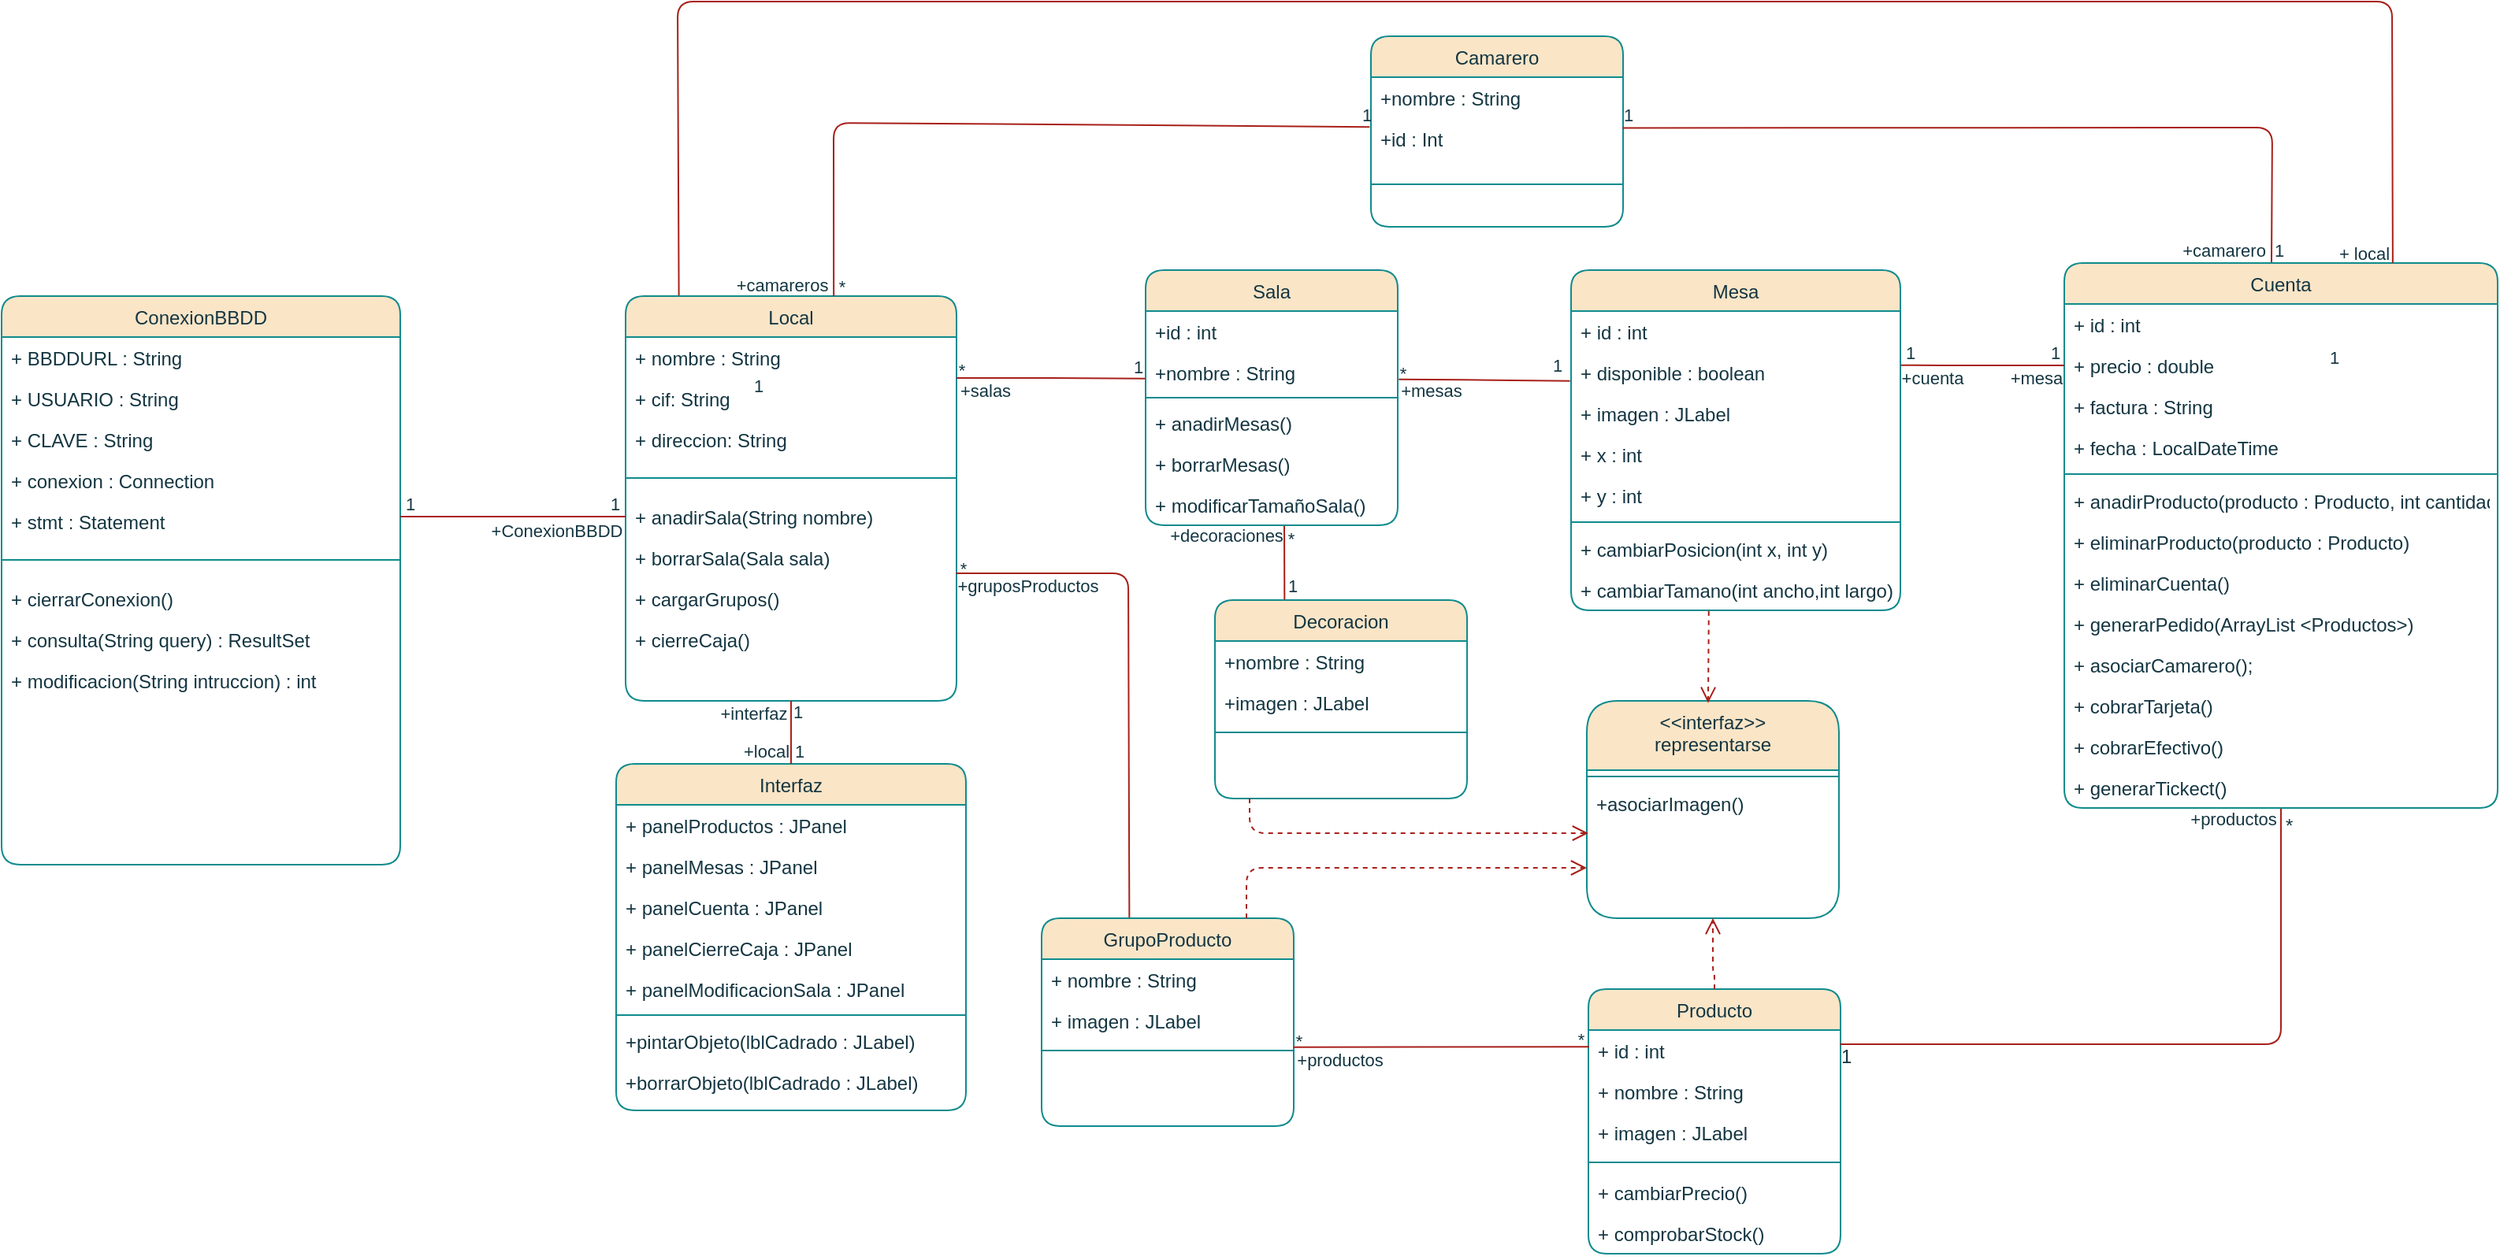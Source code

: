 <mxfile version="21.1.2" type="device">
  <diagram id="C5RBs43oDa-KdzZeNtuy" name="Page-1">
    <mxGraphModel dx="2033" dy="1685" grid="1" gridSize="11" guides="1" tooltips="1" connect="1" arrows="1" fold="1" page="1" pageScale="1" pageWidth="1169" pageHeight="827" math="0" shadow="0">
      <root>
        <mxCell id="WIyWlLk6GJQsqaUBKTNV-0" />
        <mxCell id="WIyWlLk6GJQsqaUBKTNV-1" parent="WIyWlLk6GJQsqaUBKTNV-0" />
        <mxCell id="zkfFHV4jXpPFQw0GAbJ--0" value="Mesa" style="swimlane;fontStyle=0;align=center;verticalAlign=top;childLayout=stackLayout;horizontal=1;startSize=26;horizontalStack=0;resizeParent=1;resizeLast=0;collapsible=1;marginBottom=0;rounded=1;shadow=0;strokeWidth=1;labelBackgroundColor=none;fillColor=#FAE5C7;strokeColor=#0F8B8D;fontColor=#143642;" parent="WIyWlLk6GJQsqaUBKTNV-1" vertex="1">
          <mxGeometry x="215" y="-225.5" width="209" height="216" as="geometry">
            <mxRectangle x="230" y="140" width="160" height="26" as="alternateBounds" />
          </mxGeometry>
        </mxCell>
        <mxCell id="zkfFHV4jXpPFQw0GAbJ--1" value="+ id : int" style="text;align=left;verticalAlign=top;spacingLeft=4;spacingRight=4;overflow=hidden;rotatable=0;points=[[0,0.5],[1,0.5]];portConstraint=eastwest;labelBackgroundColor=none;fontColor=#143642;rounded=1;" parent="zkfFHV4jXpPFQw0GAbJ--0" vertex="1">
          <mxGeometry y="26" width="209" height="26" as="geometry" />
        </mxCell>
        <mxCell id="rX5t3wRo1FDvAECjfhkp-17" value="+ disponible : boolean" style="text;align=left;verticalAlign=top;spacingLeft=4;spacingRight=4;overflow=hidden;rotatable=0;points=[[0,0.5],[1,0.5]];portConstraint=eastwest;rounded=1;shadow=0;html=0;labelBackgroundColor=none;fontColor=#143642;" parent="zkfFHV4jXpPFQw0GAbJ--0" vertex="1">
          <mxGeometry y="52" width="209" height="26" as="geometry" />
        </mxCell>
        <mxCell id="ZeVEwCn1kiqazS_XmA8q-13" value="+ imagen : JLabel" style="text;align=left;verticalAlign=top;spacingLeft=4;spacingRight=4;overflow=hidden;rotatable=0;points=[[0,0.5],[1,0.5]];portConstraint=eastwest;labelBackgroundColor=none;fontColor=#143642;rounded=1;" parent="zkfFHV4jXpPFQw0GAbJ--0" vertex="1">
          <mxGeometry y="78" width="209" height="26" as="geometry" />
        </mxCell>
        <mxCell id="ZeVEwCn1kiqazS_XmA8q-14" value="+ x : int" style="text;align=left;verticalAlign=top;spacingLeft=4;spacingRight=4;overflow=hidden;rotatable=0;points=[[0,0.5],[1,0.5]];portConstraint=eastwest;labelBackgroundColor=none;fontColor=#143642;rounded=1;" parent="zkfFHV4jXpPFQw0GAbJ--0" vertex="1">
          <mxGeometry y="104" width="209" height="26" as="geometry" />
        </mxCell>
        <mxCell id="ZeVEwCn1kiqazS_XmA8q-15" value="+ y : int" style="text;align=left;verticalAlign=top;spacingLeft=4;spacingRight=4;overflow=hidden;rotatable=0;points=[[0,0.5],[1,0.5]];portConstraint=eastwest;labelBackgroundColor=none;fontColor=#143642;rounded=1;" parent="zkfFHV4jXpPFQw0GAbJ--0" vertex="1">
          <mxGeometry y="130" width="209" height="26" as="geometry" />
        </mxCell>
        <mxCell id="zkfFHV4jXpPFQw0GAbJ--4" value="" style="line;html=1;strokeWidth=1;align=left;verticalAlign=middle;spacingTop=-1;spacingLeft=3;spacingRight=3;rotatable=0;labelPosition=right;points=[];portConstraint=eastwest;labelBackgroundColor=none;fillColor=#FAE5C7;strokeColor=#0F8B8D;fontColor=#143642;rounded=1;" parent="zkfFHV4jXpPFQw0GAbJ--0" vertex="1">
          <mxGeometry y="156" width="209" height="8" as="geometry" />
        </mxCell>
        <mxCell id="ZeVEwCn1kiqazS_XmA8q-16" value="+ cambiarPosicion(int x, int y)" style="text;align=left;verticalAlign=top;spacingLeft=4;spacingRight=4;overflow=hidden;rotatable=0;points=[[0,0.5],[1,0.5]];portConstraint=eastwest;labelBackgroundColor=none;fontColor=#143642;rounded=1;" parent="zkfFHV4jXpPFQw0GAbJ--0" vertex="1">
          <mxGeometry y="164" width="209" height="26" as="geometry" />
        </mxCell>
        <mxCell id="ZeVEwCn1kiqazS_XmA8q-17" value="+ cambiarTamano(int ancho,int largo)" style="text;align=left;verticalAlign=top;spacingLeft=4;spacingRight=4;overflow=hidden;rotatable=0;points=[[0,0.5],[1,0.5]];portConstraint=eastwest;labelBackgroundColor=none;fontColor=#143642;rounded=1;" parent="zkfFHV4jXpPFQw0GAbJ--0" vertex="1">
          <mxGeometry y="190" width="209" height="26" as="geometry" />
        </mxCell>
        <mxCell id="zkfFHV4jXpPFQw0GAbJ--6" value="Sala" style="swimlane;fontStyle=0;align=center;verticalAlign=top;childLayout=stackLayout;horizontal=1;startSize=26;horizontalStack=0;resizeParent=1;resizeLast=0;collapsible=1;marginBottom=0;rounded=1;shadow=0;strokeWidth=1;labelBackgroundColor=none;fillColor=#FAE5C7;strokeColor=#0F8B8D;fontColor=#143642;" parent="WIyWlLk6GJQsqaUBKTNV-1" vertex="1">
          <mxGeometry x="-55" y="-225.5" width="160" height="162" as="geometry">
            <mxRectangle x="130" y="380" width="160" height="26" as="alternateBounds" />
          </mxGeometry>
        </mxCell>
        <mxCell id="rX5t3wRo1FDvAECjfhkp-29" value="+id : int" style="text;align=left;verticalAlign=top;spacingLeft=4;spacingRight=4;overflow=hidden;rotatable=0;points=[[0,0.5],[1,0.5]];portConstraint=eastwest;fontStyle=0;labelBackgroundColor=none;fontColor=#143642;rounded=1;" parent="zkfFHV4jXpPFQw0GAbJ--6" vertex="1">
          <mxGeometry y="26" width="160" height="26" as="geometry" />
        </mxCell>
        <mxCell id="rX5t3wRo1FDvAECjfhkp-30" value="+nombre : String" style="text;align=left;verticalAlign=top;spacingLeft=4;spacingRight=4;overflow=hidden;rotatable=0;points=[[0,0.5],[1,0.5]];portConstraint=eastwest;fontStyle=0;labelBackgroundColor=none;fontColor=#143642;rounded=1;" parent="zkfFHV4jXpPFQw0GAbJ--6" vertex="1">
          <mxGeometry y="52" width="160" height="26" as="geometry" />
        </mxCell>
        <mxCell id="zkfFHV4jXpPFQw0GAbJ--9" value="" style="line;html=1;strokeWidth=1;align=left;verticalAlign=middle;spacingTop=-1;spacingLeft=3;spacingRight=3;rotatable=0;labelPosition=right;points=[];portConstraint=eastwest;labelBackgroundColor=none;fillColor=#FAE5C7;strokeColor=#0F8B8D;fontColor=#143642;rounded=1;" parent="zkfFHV4jXpPFQw0GAbJ--6" vertex="1">
          <mxGeometry y="78" width="160" height="6" as="geometry" />
        </mxCell>
        <mxCell id="zkfFHV4jXpPFQw0GAbJ--10" value="+ anadirMesas()" style="text;align=left;verticalAlign=top;spacingLeft=4;spacingRight=4;overflow=hidden;rotatable=0;points=[[0,0.5],[1,0.5]];portConstraint=eastwest;fontStyle=0;labelBackgroundColor=none;fontColor=#143642;rounded=1;" parent="zkfFHV4jXpPFQw0GAbJ--6" vertex="1">
          <mxGeometry y="84" width="160" height="26" as="geometry" />
        </mxCell>
        <mxCell id="zkfFHV4jXpPFQw0GAbJ--11" value="+ borrarMesas()" style="text;align=left;verticalAlign=top;spacingLeft=4;spacingRight=4;overflow=hidden;rotatable=0;points=[[0,0.5],[1,0.5]];portConstraint=eastwest;labelBackgroundColor=none;fontColor=#143642;rounded=1;" parent="zkfFHV4jXpPFQw0GAbJ--6" vertex="1">
          <mxGeometry y="110" width="160" height="26" as="geometry" />
        </mxCell>
        <mxCell id="dgoZwjnZQlUl8or9F3c_-0" value="+ modificarTamañoSala()" style="text;align=left;verticalAlign=top;spacingLeft=4;spacingRight=4;overflow=hidden;rotatable=0;points=[[0,0.5],[1,0.5]];portConstraint=eastwest;labelBackgroundColor=none;fontColor=#143642;rounded=1;" parent="zkfFHV4jXpPFQw0GAbJ--6" vertex="1">
          <mxGeometry y="136" width="160" height="26" as="geometry" />
        </mxCell>
        <mxCell id="zkfFHV4jXpPFQw0GAbJ--17" value="Producto" style="swimlane;fontStyle=0;align=center;verticalAlign=top;childLayout=stackLayout;horizontal=1;startSize=26;horizontalStack=0;resizeParent=1;resizeLast=0;collapsible=1;marginBottom=0;rounded=1;shadow=0;strokeWidth=1;labelBackgroundColor=none;fillColor=#FAE5C7;strokeColor=#0F8B8D;fontColor=#143642;" parent="WIyWlLk6GJQsqaUBKTNV-1" vertex="1">
          <mxGeometry x="226" y="231" width="160" height="168" as="geometry">
            <mxRectangle x="376.5" y="341" width="160" height="26" as="alternateBounds" />
          </mxGeometry>
        </mxCell>
        <mxCell id="ZeVEwCn1kiqazS_XmA8q-0" value="+ id : int" style="text;align=left;verticalAlign=top;spacingLeft=4;spacingRight=4;overflow=hidden;rotatable=0;points=[[0,0.5],[1,0.5]];portConstraint=eastwest;labelBackgroundColor=none;fontColor=#143642;rounded=1;" parent="zkfFHV4jXpPFQw0GAbJ--17" vertex="1">
          <mxGeometry y="26" width="160" height="26" as="geometry" />
        </mxCell>
        <mxCell id="ZeVEwCn1kiqazS_XmA8q-1" value="+ nombre : String" style="text;align=left;verticalAlign=top;spacingLeft=4;spacingRight=4;overflow=hidden;rotatable=0;points=[[0,0.5],[1,0.5]];portConstraint=eastwest;labelBackgroundColor=none;fontColor=#143642;rounded=1;" parent="zkfFHV4jXpPFQw0GAbJ--17" vertex="1">
          <mxGeometry y="52" width="160" height="26" as="geometry" />
        </mxCell>
        <mxCell id="ZeVEwCn1kiqazS_XmA8q-12" value="+ imagen : JLabel" style="text;align=left;verticalAlign=top;spacingLeft=4;spacingRight=4;overflow=hidden;rotatable=0;points=[[0,0.5],[1,0.5]];portConstraint=eastwest;labelBackgroundColor=none;fontColor=#143642;rounded=1;" parent="zkfFHV4jXpPFQw0GAbJ--17" vertex="1">
          <mxGeometry y="78" width="160" height="26" as="geometry" />
        </mxCell>
        <mxCell id="zkfFHV4jXpPFQw0GAbJ--23" value="" style="line;html=1;strokeWidth=1;align=left;verticalAlign=middle;spacingTop=-1;spacingLeft=3;spacingRight=3;rotatable=0;labelPosition=right;points=[];portConstraint=eastwest;labelBackgroundColor=none;fillColor=#FAE5C7;strokeColor=#0F8B8D;fontColor=#143642;rounded=1;" parent="zkfFHV4jXpPFQw0GAbJ--17" vertex="1">
          <mxGeometry y="104" width="160" height="12" as="geometry" />
        </mxCell>
        <mxCell id="OibdXoShM1g5CRJiG2XL-31" value="+ cambiarPrecio() " style="text;align=left;verticalAlign=top;spacingLeft=4;spacingRight=4;overflow=hidden;rotatable=0;points=[[0,0.5],[1,0.5]];portConstraint=eastwest;rounded=1;shadow=0;html=0;labelBackgroundColor=none;fontColor=#143642;" parent="zkfFHV4jXpPFQw0GAbJ--17" vertex="1">
          <mxGeometry y="116" width="160" height="26" as="geometry" />
        </mxCell>
        <mxCell id="OibdXoShM1g5CRJiG2XL-32" value="+ comprobarStock() " style="text;align=left;verticalAlign=top;spacingLeft=4;spacingRight=4;overflow=hidden;rotatable=0;points=[[0,0.5],[1,0.5]];portConstraint=eastwest;rounded=1;shadow=0;html=0;labelBackgroundColor=none;fontColor=#143642;" parent="zkfFHV4jXpPFQw0GAbJ--17" vertex="1">
          <mxGeometry y="142" width="160" height="26" as="geometry" />
        </mxCell>
        <mxCell id="zkfFHV4jXpPFQw0GAbJ--26" value="" style="endArrow=none;shadow=0;strokeWidth=1;rounded=1;endFill=0;edgeStyle=elbowEdgeStyle;elbow=vertical;exitX=0.5;exitY=1;exitDx=0;exitDy=0;strokeColor=#A8201A;entryX=0.998;entryY=0.314;entryDx=0;entryDy=0;entryPerimeter=0;labelBackgroundColor=none;fontColor=default;" parent="WIyWlLk6GJQsqaUBKTNV-1" source="rX5t3wRo1FDvAECjfhkp-2" target="ZeVEwCn1kiqazS_XmA8q-0" edge="1">
          <mxGeometry x="0.5" y="41" relative="1" as="geometry">
            <mxPoint x="506" y="76" as="sourcePoint" />
            <mxPoint x="386" y="242" as="targetPoint" />
            <mxPoint x="-40" y="32" as="offset" />
            <Array as="points">
              <mxPoint x="528" y="266" />
              <mxPoint x="440" y="121" />
              <mxPoint x="316" y="215" />
              <mxPoint x="436" y="75" />
            </Array>
          </mxGeometry>
        </mxCell>
        <mxCell id="zkfFHV4jXpPFQw0GAbJ--27" value="*" style="resizable=0;align=left;verticalAlign=bottom;labelBackgroundColor=none;fontSize=12;fillColor=#FAE5C7;strokeColor=#0F8B8D;fontColor=#143642;rounded=1;" parent="zkfFHV4jXpPFQw0GAbJ--26" connectable="0" vertex="1">
          <mxGeometry x="-1" relative="1" as="geometry">
            <mxPoint x="1" y="20" as="offset" />
          </mxGeometry>
        </mxCell>
        <mxCell id="zkfFHV4jXpPFQw0GAbJ--28" value="1" style="resizable=0;align=right;verticalAlign=bottom;labelBackgroundColor=none;fontSize=12;fillColor=#FAE5C7;strokeColor=#0F8B8D;fontColor=#143642;rounded=1;" parent="zkfFHV4jXpPFQw0GAbJ--26" connectable="0" vertex="1">
          <mxGeometry x="1" relative="1" as="geometry">
            <mxPoint x="9" y="17" as="offset" />
          </mxGeometry>
        </mxCell>
        <mxCell id="rX5t3wRo1FDvAECjfhkp-0" value="+productos" style="edgeLabel;html=1;align=center;verticalAlign=middle;resizable=0;points=[];labelBackgroundColor=none;fontColor=#143642;rounded=1;" parent="zkfFHV4jXpPFQw0GAbJ--26" vertex="1" connectable="0">
          <mxGeometry x="-0.908" y="-1" relative="1" as="geometry">
            <mxPoint x="-30" y="-13" as="offset" />
          </mxGeometry>
        </mxCell>
        <mxCell id="6oEiuFLWLdhbk_TB_F9r-0" value="Interfaz" style="swimlane;fontStyle=0;align=center;verticalAlign=top;childLayout=stackLayout;horizontal=1;startSize=26;horizontalStack=0;resizeParent=1;resizeLast=0;collapsible=1;marginBottom=0;rounded=1;shadow=0;strokeWidth=1;labelBackgroundColor=none;fillColor=#FAE5C7;strokeColor=#0F8B8D;fontColor=#143642;" parent="WIyWlLk6GJQsqaUBKTNV-1" vertex="1">
          <mxGeometry x="-391" y="88" width="222" height="220" as="geometry">
            <mxRectangle x="550" y="140" width="160" height="26" as="alternateBounds" />
          </mxGeometry>
        </mxCell>
        <mxCell id="ZeVEwCn1kiqazS_XmA8q-5" value="+ panelProductos : JPanel&#xa;" style="text;align=left;verticalAlign=top;spacingLeft=4;spacingRight=4;overflow=hidden;rotatable=0;points=[[0,0.5],[1,0.5]];portConstraint=eastwest;labelBackgroundColor=none;fontColor=#143642;rounded=1;" parent="6oEiuFLWLdhbk_TB_F9r-0" vertex="1">
          <mxGeometry y="26" width="222" height="26" as="geometry" />
        </mxCell>
        <mxCell id="ZeVEwCn1kiqazS_XmA8q-7" value="+ panelMesas : JPanel&#xa;" style="text;align=left;verticalAlign=top;spacingLeft=4;spacingRight=4;overflow=hidden;rotatable=0;points=[[0,0.5],[1,0.5]];portConstraint=eastwest;labelBackgroundColor=none;fontColor=#143642;rounded=1;" parent="6oEiuFLWLdhbk_TB_F9r-0" vertex="1">
          <mxGeometry y="52" width="222" height="26" as="geometry" />
        </mxCell>
        <mxCell id="ZeVEwCn1kiqazS_XmA8q-8" value="+ panelCuenta : JPanel&#xa;" style="text;align=left;verticalAlign=top;spacingLeft=4;spacingRight=4;overflow=hidden;rotatable=0;points=[[0,0.5],[1,0.5]];portConstraint=eastwest;labelBackgroundColor=none;fontColor=#143642;rounded=1;" parent="6oEiuFLWLdhbk_TB_F9r-0" vertex="1">
          <mxGeometry y="78" width="222" height="26" as="geometry" />
        </mxCell>
        <mxCell id="OibdXoShM1g5CRJiG2XL-35" value="+ panelCierreCaja : JPanel&#xa;" style="text;align=left;verticalAlign=top;spacingLeft=4;spacingRight=4;overflow=hidden;rotatable=0;points=[[0,0.5],[1,0.5]];portConstraint=eastwest;labelBackgroundColor=none;fontColor=#143642;rounded=1;" parent="6oEiuFLWLdhbk_TB_F9r-0" vertex="1">
          <mxGeometry y="104" width="222" height="26" as="geometry" />
        </mxCell>
        <mxCell id="ZeVEwCn1kiqazS_XmA8q-25" value="+ panelModificacionSala : JPanel&#xa;" style="text;align=left;verticalAlign=top;spacingLeft=4;spacingRight=4;overflow=hidden;rotatable=0;points=[[0,0.5],[1,0.5]];portConstraint=eastwest;labelBackgroundColor=none;fontColor=#143642;rounded=1;" parent="6oEiuFLWLdhbk_TB_F9r-0" vertex="1">
          <mxGeometry y="130" width="222" height="26" as="geometry" />
        </mxCell>
        <mxCell id="6oEiuFLWLdhbk_TB_F9r-1" value="" style="line;html=1;strokeWidth=1;align=left;verticalAlign=middle;spacingTop=-1;spacingLeft=3;spacingRight=3;rotatable=0;labelPosition=right;points=[];portConstraint=eastwest;labelBackgroundColor=none;fillColor=#FAE5C7;strokeColor=#0F8B8D;fontColor=#143642;rounded=1;" parent="6oEiuFLWLdhbk_TB_F9r-0" vertex="1">
          <mxGeometry y="156" width="222" height="7" as="geometry" />
        </mxCell>
        <mxCell id="ZeVEwCn1kiqazS_XmA8q-2" value="+pintarObjeto(lblCadrado : JLabel)" style="text;align=left;verticalAlign=top;spacingLeft=4;spacingRight=4;overflow=hidden;rotatable=0;points=[[0,0.5],[1,0.5]];portConstraint=eastwest;labelBackgroundColor=none;fontColor=#143642;rounded=1;" parent="6oEiuFLWLdhbk_TB_F9r-0" vertex="1">
          <mxGeometry y="163" width="222" height="26" as="geometry" />
        </mxCell>
        <mxCell id="ZeVEwCn1kiqazS_XmA8q-3" value="+borrarObjeto(lblCadrado : JLabel)" style="text;align=left;verticalAlign=top;spacingLeft=4;spacingRight=4;overflow=hidden;rotatable=0;points=[[0,0.5],[1,0.5]];portConstraint=eastwest;labelBackgroundColor=none;fontColor=#143642;rounded=1;" parent="6oEiuFLWLdhbk_TB_F9r-0" vertex="1">
          <mxGeometry y="189" width="222" height="26" as="geometry" />
        </mxCell>
        <mxCell id="6oEiuFLWLdhbk_TB_F9r-5" value="Local" style="swimlane;fontStyle=0;align=center;verticalAlign=top;childLayout=stackLayout;horizontal=1;startSize=26;horizontalStack=0;resizeParent=1;resizeLast=0;collapsible=1;marginBottom=0;rounded=1;shadow=0;strokeWidth=1;labelBackgroundColor=none;fillColor=#FAE5C7;strokeColor=#0F8B8D;fontColor=#143642;" parent="WIyWlLk6GJQsqaUBKTNV-1" vertex="1">
          <mxGeometry x="-385" y="-209" width="210" height="257" as="geometry">
            <mxRectangle x="130" y="380" width="160" height="26" as="alternateBounds" />
          </mxGeometry>
        </mxCell>
        <mxCell id="ZeVEwCn1kiqazS_XmA8q-27" value="+ nombre : String" style="text;align=left;verticalAlign=top;spacingLeft=4;spacingRight=4;overflow=hidden;rotatable=0;points=[[0,0.5],[1,0.5]];portConstraint=eastwest;fontStyle=0;labelBackgroundColor=none;fontColor=#143642;rounded=1;" parent="6oEiuFLWLdhbk_TB_F9r-5" vertex="1">
          <mxGeometry y="26" width="210" height="26" as="geometry" />
        </mxCell>
        <mxCell id="ZeVEwCn1kiqazS_XmA8q-28" value="+ cif: String" style="text;align=left;verticalAlign=top;spacingLeft=4;spacingRight=4;overflow=hidden;rotatable=0;points=[[0,0.5],[1,0.5]];portConstraint=eastwest;fontStyle=0;labelBackgroundColor=none;fontColor=#143642;rounded=1;" parent="6oEiuFLWLdhbk_TB_F9r-5" vertex="1">
          <mxGeometry y="52" width="210" height="26" as="geometry" />
        </mxCell>
        <mxCell id="ZeVEwCn1kiqazS_XmA8q-29" value="+ direccion: String" style="text;align=left;verticalAlign=top;spacingLeft=4;spacingRight=4;overflow=hidden;rotatable=0;points=[[0,0.5],[1,0.5]];portConstraint=eastwest;fontStyle=0;labelBackgroundColor=none;fontColor=#143642;rounded=1;" parent="6oEiuFLWLdhbk_TB_F9r-5" vertex="1">
          <mxGeometry y="78" width="210" height="26" as="geometry" />
        </mxCell>
        <mxCell id="6oEiuFLWLdhbk_TB_F9r-6" value="" style="line;html=1;strokeWidth=1;align=left;verticalAlign=middle;spacingTop=-1;spacingLeft=3;spacingRight=3;rotatable=0;labelPosition=right;points=[];portConstraint=eastwest;labelBackgroundColor=none;fillColor=#FAE5C7;strokeColor=#0F8B8D;fontColor=#143642;rounded=1;" parent="6oEiuFLWLdhbk_TB_F9r-5" vertex="1">
          <mxGeometry y="104" width="210" height="23" as="geometry" />
        </mxCell>
        <mxCell id="6oEiuFLWLdhbk_TB_F9r-7" value="+ anadirSala(String nombre)" style="text;align=left;verticalAlign=top;spacingLeft=4;spacingRight=4;overflow=hidden;rotatable=0;points=[[0,0.5],[1,0.5]];portConstraint=eastwest;fontStyle=0;labelBackgroundColor=none;fontColor=#143642;rounded=1;" parent="6oEiuFLWLdhbk_TB_F9r-5" vertex="1">
          <mxGeometry y="127" width="210" height="26" as="geometry" />
        </mxCell>
        <mxCell id="6oEiuFLWLdhbk_TB_F9r-8" value="+ borrarSala(Sala sala)" style="text;align=left;verticalAlign=top;spacingLeft=4;spacingRight=4;overflow=hidden;rotatable=0;points=[[0,0.5],[1,0.5]];portConstraint=eastwest;labelBackgroundColor=none;fontColor=#143642;rounded=1;" parent="6oEiuFLWLdhbk_TB_F9r-5" vertex="1">
          <mxGeometry y="153" width="210" height="26" as="geometry" />
        </mxCell>
        <mxCell id="ZeVEwCn1kiqazS_XmA8q-4" value="+ cargarGrupos()" style="text;align=left;verticalAlign=top;spacingLeft=4;spacingRight=4;overflow=hidden;rotatable=0;points=[[0,0.5],[1,0.5]];portConstraint=eastwest;labelBackgroundColor=none;fontColor=#143642;rounded=1;" parent="6oEiuFLWLdhbk_TB_F9r-5" vertex="1">
          <mxGeometry y="179" width="210" height="26" as="geometry" />
        </mxCell>
        <mxCell id="OibdXoShM1g5CRJiG2XL-34" value="+ cierreCaja()" style="text;align=left;verticalAlign=top;spacingLeft=4;spacingRight=4;overflow=hidden;rotatable=0;points=[[0,0.5],[1,0.5]];portConstraint=eastwest;labelBackgroundColor=none;fontColor=#143642;rounded=1;" parent="6oEiuFLWLdhbk_TB_F9r-5" vertex="1">
          <mxGeometry y="205" width="210" height="26" as="geometry" />
        </mxCell>
        <mxCell id="6oEiuFLWLdhbk_TB_F9r-10" value="" style="endArrow=none;html=1;rounded=1;entryX=-0.002;entryY=0.647;entryDx=0;entryDy=0;entryPerimeter=0;labelBackgroundColor=none;strokeColor=#A8201A;fontColor=default;" parent="WIyWlLk6GJQsqaUBKTNV-1" target="rX5t3wRo1FDvAECjfhkp-30" edge="1">
          <mxGeometry width="50" height="50" relative="1" as="geometry">
            <mxPoint x="-175" y="-157" as="sourcePoint" />
            <mxPoint x="-95" y="-164" as="targetPoint" />
            <Array as="points">
              <mxPoint x="-125" y="-157" />
            </Array>
          </mxGeometry>
        </mxCell>
        <mxCell id="ubH9Z23j4Ir_mZixsIMm-1" value="+salas" style="edgeLabel;html=1;align=center;verticalAlign=middle;resizable=0;points=[];labelBackgroundColor=none;fontColor=#143642;rounded=1;" parent="6oEiuFLWLdhbk_TB_F9r-10" vertex="1" connectable="0">
          <mxGeometry x="-0.419" y="2" relative="1" as="geometry">
            <mxPoint x="-17" y="10" as="offset" />
          </mxGeometry>
        </mxCell>
        <mxCell id="ubH9Z23j4Ir_mZixsIMm-2" value="*" style="edgeLabel;html=1;align=center;verticalAlign=middle;resizable=0;points=[];labelBackgroundColor=none;fontColor=#143642;rounded=1;" parent="6oEiuFLWLdhbk_TB_F9r-10" vertex="1" connectable="0">
          <mxGeometry x="-0.738" y="1" relative="1" as="geometry">
            <mxPoint x="-13" y="-4" as="offset" />
          </mxGeometry>
        </mxCell>
        <mxCell id="ubH9Z23j4Ir_mZixsIMm-3" value="1" style="edgeLabel;html=1;align=center;verticalAlign=middle;resizable=0;points=[];labelBackgroundColor=none;fontColor=#143642;rounded=1;" parent="6oEiuFLWLdhbk_TB_F9r-10" vertex="1" connectable="0">
          <mxGeometry x="0.763" y="2" relative="1" as="geometry">
            <mxPoint x="9" y="-6" as="offset" />
          </mxGeometry>
        </mxCell>
        <mxCell id="ubH9Z23j4Ir_mZixsIMm-4" value="" style="endArrow=none;html=1;rounded=1;entryX=-0.004;entryY=0.707;entryDx=0;entryDy=0;entryPerimeter=0;exitX=1.004;exitY=0.669;exitDx=0;exitDy=0;exitPerimeter=0;labelBackgroundColor=none;strokeColor=#A8201A;fontColor=default;" parent="WIyWlLk6GJQsqaUBKTNV-1" source="rX5t3wRo1FDvAECjfhkp-30" edge="1">
          <mxGeometry width="50" height="50" relative="1" as="geometry">
            <mxPoint x="110" y="-156" as="sourcePoint" />
            <mxPoint x="214.36" y="-155.118" as="targetPoint" />
            <Array as="points">
              <mxPoint x="156" y="-155.74" />
            </Array>
          </mxGeometry>
        </mxCell>
        <mxCell id="ubH9Z23j4Ir_mZixsIMm-5" value="+mesas" style="edgeLabel;html=1;align=center;verticalAlign=middle;resizable=0;points=[];rotation=0;labelBackgroundColor=none;fontColor=#143642;rounded=1;" parent="ubH9Z23j4Ir_mZixsIMm-4" vertex="1" connectable="0">
          <mxGeometry x="-0.419" y="2" relative="1" as="geometry">
            <mxPoint x="-11" y="9" as="offset" />
          </mxGeometry>
        </mxCell>
        <mxCell id="ubH9Z23j4Ir_mZixsIMm-6" value="*" style="edgeLabel;html=1;align=center;verticalAlign=middle;resizable=0;points=[];labelBackgroundColor=none;fontColor=#143642;rounded=1;" parent="ubH9Z23j4Ir_mZixsIMm-4" vertex="1" connectable="0">
          <mxGeometry x="-0.738" y="1" relative="1" as="geometry">
            <mxPoint x="-12" y="-3" as="offset" />
          </mxGeometry>
        </mxCell>
        <mxCell id="ubH9Z23j4Ir_mZixsIMm-7" value="1" style="edgeLabel;html=1;align=center;verticalAlign=middle;resizable=0;points=[];labelBackgroundColor=none;fontColor=#143642;rounded=1;" parent="ubH9Z23j4Ir_mZixsIMm-4" vertex="1" connectable="0">
          <mxGeometry x="0.763" y="2" relative="1" as="geometry">
            <mxPoint x="4" y="-8" as="offset" />
          </mxGeometry>
        </mxCell>
        <mxCell id="ubH9Z23j4Ir_mZixsIMm-8" value="" style="endArrow=none;html=1;rounded=1;entryX=0.5;entryY=0;entryDx=0;entryDy=0;exitX=0.5;exitY=1;exitDx=0;exitDy=0;labelBackgroundColor=none;strokeColor=#A8201A;fontColor=default;" parent="WIyWlLk6GJQsqaUBKTNV-1" source="6oEiuFLWLdhbk_TB_F9r-5" target="6oEiuFLWLdhbk_TB_F9r-0" edge="1">
          <mxGeometry width="50" height="50" relative="1" as="geometry">
            <mxPoint x="-286" y="-11" as="sourcePoint" />
            <mxPoint x="-242.0" y="105" as="targetPoint" />
          </mxGeometry>
        </mxCell>
        <mxCell id="ubH9Z23j4Ir_mZixsIMm-9" value="+interfaz" style="edgeLabel;html=1;align=center;verticalAlign=middle;resizable=0;points=[];labelBackgroundColor=none;fontColor=#143642;rounded=1;" parent="ubH9Z23j4Ir_mZixsIMm-8" vertex="1" connectable="0">
          <mxGeometry x="-0.419" y="2" relative="1" as="geometry">
            <mxPoint x="-26" y="-4" as="offset" />
          </mxGeometry>
        </mxCell>
        <mxCell id="ubH9Z23j4Ir_mZixsIMm-10" value="1" style="edgeLabel;html=1;align=center;verticalAlign=middle;resizable=0;points=[];labelBackgroundColor=none;fontColor=#143642;rounded=1;" parent="ubH9Z23j4Ir_mZixsIMm-8" vertex="1" connectable="0">
          <mxGeometry x="-0.738" y="1" relative="1" as="geometry">
            <mxPoint x="3" y="2" as="offset" />
          </mxGeometry>
        </mxCell>
        <mxCell id="ubH9Z23j4Ir_mZixsIMm-11" value="1" style="edgeLabel;html=1;align=center;verticalAlign=middle;resizable=0;points=[];labelBackgroundColor=none;fontColor=#143642;rounded=1;" parent="ubH9Z23j4Ir_mZixsIMm-8" vertex="1" connectable="0">
          <mxGeometry x="0.763" y="2" relative="1" as="geometry">
            <mxPoint x="3" y="-4" as="offset" />
          </mxGeometry>
        </mxCell>
        <mxCell id="ubH9Z23j4Ir_mZixsIMm-12" value="+local" style="edgeLabel;html=1;align=center;verticalAlign=middle;resizable=0;points=[];labelBackgroundColor=none;fontColor=#143642;rounded=1;" parent="WIyWlLk6GJQsqaUBKTNV-1" vertex="1" connectable="0">
          <mxGeometry x="-296" y="80.001" as="geometry" />
        </mxCell>
        <mxCell id="ubH9Z23j4Ir_mZixsIMm-13" value="Camarero" style="swimlane;fontStyle=0;align=center;verticalAlign=top;childLayout=stackLayout;horizontal=1;startSize=26;horizontalStack=0;resizeParent=1;resizeLast=0;collapsible=1;marginBottom=0;rounded=1;shadow=0;strokeWidth=1;labelBackgroundColor=none;fillColor=#FAE5C7;strokeColor=#0F8B8D;fontColor=#143642;" parent="WIyWlLk6GJQsqaUBKTNV-1" vertex="1">
          <mxGeometry x="88" y="-374" width="160" height="121" as="geometry">
            <mxRectangle x="550" y="140" width="160" height="26" as="alternateBounds" />
          </mxGeometry>
        </mxCell>
        <mxCell id="ubH9Z23j4Ir_mZixsIMm-16" value="+nombre : String" style="text;align=left;verticalAlign=top;spacingLeft=4;spacingRight=4;overflow=hidden;rotatable=0;points=[[0,0.5],[1,0.5]];portConstraint=eastwest;fontStyle=0;labelBackgroundColor=none;fontColor=#143642;rounded=1;" parent="ubH9Z23j4Ir_mZixsIMm-13" vertex="1">
          <mxGeometry y="26" width="160" height="26" as="geometry" />
        </mxCell>
        <mxCell id="rX5t3wRo1FDvAECjfhkp-14" value="+id : Int" style="text;align=left;verticalAlign=top;spacingLeft=4;spacingRight=4;overflow=hidden;rotatable=0;points=[[0,0.5],[1,0.5]];portConstraint=eastwest;fontStyle=0;labelBackgroundColor=none;fontColor=#143642;rounded=1;" parent="ubH9Z23j4Ir_mZixsIMm-13" vertex="1">
          <mxGeometry y="52" width="160" height="26" as="geometry" />
        </mxCell>
        <mxCell id="ubH9Z23j4Ir_mZixsIMm-14" value="" style="line;html=1;strokeWidth=1;align=left;verticalAlign=middle;spacingTop=-1;spacingLeft=3;spacingRight=3;rotatable=0;labelPosition=right;points=[];portConstraint=eastwest;labelBackgroundColor=none;fillColor=#FAE5C7;strokeColor=#0F8B8D;fontColor=#143642;rounded=1;" parent="ubH9Z23j4Ir_mZixsIMm-13" vertex="1">
          <mxGeometry y="78" width="160" height="32" as="geometry" />
        </mxCell>
        <mxCell id="ubH9Z23j4Ir_mZixsIMm-15" value="" style="endArrow=none;html=1;rounded=1;entryX=-0.005;entryY=0.214;entryDx=0;entryDy=0;exitX=0.629;exitY=0;exitDx=0;exitDy=0;entryPerimeter=0;labelBackgroundColor=none;strokeColor=#A8201A;fontColor=default;exitPerimeter=0;" parent="WIyWlLk6GJQsqaUBKTNV-1" source="6oEiuFLWLdhbk_TB_F9r-5" target="rX5t3wRo1FDvAECjfhkp-14" edge="1">
          <mxGeometry width="50" height="50" relative="1" as="geometry">
            <mxPoint x="-176" y="-77" as="sourcePoint" />
            <mxPoint x="-137" y="110" as="targetPoint" />
            <Array as="points">
              <mxPoint x="-253" y="-319" />
            </Array>
          </mxGeometry>
        </mxCell>
        <mxCell id="ubH9Z23j4Ir_mZixsIMm-18" value="*" style="edgeLabel;html=1;align=center;verticalAlign=middle;resizable=0;points=[];labelBackgroundColor=none;fontColor=#143642;rounded=1;" parent="ubH9Z23j4Ir_mZixsIMm-15" vertex="1" connectable="0">
          <mxGeometry x="-0.73" y="-3" relative="1" as="geometry">
            <mxPoint x="2" y="55" as="offset" />
          </mxGeometry>
        </mxCell>
        <mxCell id="ubH9Z23j4Ir_mZixsIMm-19" value="1" style="edgeLabel;html=1;align=center;verticalAlign=middle;resizable=0;points=[];labelBackgroundColor=none;fontColor=#143642;rounded=1;" parent="ubH9Z23j4Ir_mZixsIMm-15" vertex="1" connectable="0">
          <mxGeometry x="0.634" relative="1" as="geometry">
            <mxPoint x="80" y="-7" as="offset" />
          </mxGeometry>
        </mxCell>
        <mxCell id="rX5t3wRo1FDvAECjfhkp-18" value="+camareros" style="edgeLabel;html=1;align=center;verticalAlign=middle;resizable=0;points=[];rotation=0;labelBackgroundColor=none;fontColor=#143642;rounded=1;" parent="ubH9Z23j4Ir_mZixsIMm-15" vertex="1" connectable="0">
          <mxGeometry x="-0.678" y="-3" relative="1" as="geometry">
            <mxPoint x="-36" y="65" as="offset" />
          </mxGeometry>
        </mxCell>
        <mxCell id="ubH9Z23j4Ir_mZixsIMm-20" value="" style="endArrow=none;html=1;rounded=1;exitX=0.998;exitY=0.238;exitDx=0;exitDy=0;entryX=0.5;entryY=0;entryDx=0;entryDy=0;exitPerimeter=0;labelBackgroundColor=none;strokeColor=#A8201A;fontColor=default;" parent="WIyWlLk6GJQsqaUBKTNV-1" source="rX5t3wRo1FDvAECjfhkp-14" edge="1">
          <mxGeometry width="50" height="50" relative="1" as="geometry">
            <mxPoint x="231" y="-324.5" as="sourcePoint" />
            <mxPoint x="659.5" y="-230" as="targetPoint" />
            <Array as="points">
              <mxPoint x="660" y="-316" />
            </Array>
          </mxGeometry>
        </mxCell>
        <mxCell id="OibdXoShM1g5CRJiG2XL-0" value="1" style="edgeLabel;html=1;align=center;verticalAlign=middle;resizable=0;points=[];labelBackgroundColor=none;fontColor=#143642;rounded=1;" parent="ubH9Z23j4Ir_mZixsIMm-20" vertex="1" connectable="0">
          <mxGeometry x="-0.949" y="-1" relative="1" as="geometry">
            <mxPoint x="-9" y="-9" as="offset" />
          </mxGeometry>
        </mxCell>
        <mxCell id="OibdXoShM1g5CRJiG2XL-1" value="1" style="edgeLabel;html=1;align=center;verticalAlign=middle;resizable=0;points=[];labelBackgroundColor=none;fontColor=#143642;rounded=1;" parent="ubH9Z23j4Ir_mZixsIMm-20" vertex="1" connectable="0">
          <mxGeometry x="0.878" y="1" relative="1" as="geometry">
            <mxPoint x="3" y="22" as="offset" />
          </mxGeometry>
        </mxCell>
        <mxCell id="rX5t3wRo1FDvAECjfhkp-2" value="Cuenta" style="swimlane;fontStyle=0;align=center;verticalAlign=top;childLayout=stackLayout;horizontal=1;startSize=26;horizontalStack=0;resizeParent=1;resizeLast=0;collapsible=1;marginBottom=0;rounded=1;shadow=0;strokeWidth=1;labelBackgroundColor=none;fillColor=#FAE5C7;strokeColor=#0F8B8D;fontColor=#143642;" parent="WIyWlLk6GJQsqaUBKTNV-1" vertex="1">
          <mxGeometry x="528" y="-230" width="275" height="346" as="geometry">
            <mxRectangle x="230" y="140" width="160" height="26" as="alternateBounds" />
          </mxGeometry>
        </mxCell>
        <mxCell id="rX5t3wRo1FDvAECjfhkp-3" value="+ id : int" style="text;align=left;verticalAlign=top;spacingLeft=4;spacingRight=4;overflow=hidden;rotatable=0;points=[[0,0.5],[1,0.5]];portConstraint=eastwest;labelBackgroundColor=none;fontColor=#143642;rounded=1;" parent="rX5t3wRo1FDvAECjfhkp-2" vertex="1">
          <mxGeometry y="26" width="275" height="26" as="geometry" />
        </mxCell>
        <mxCell id="rX5t3wRo1FDvAECjfhkp-4" value="+ precio : double" style="text;align=left;verticalAlign=top;spacingLeft=4;spacingRight=4;overflow=hidden;rotatable=0;points=[[0,0.5],[1,0.5]];portConstraint=eastwest;rounded=1;shadow=0;html=0;labelBackgroundColor=none;fontColor=#143642;" parent="rX5t3wRo1FDvAECjfhkp-2" vertex="1">
          <mxGeometry y="52" width="275" height="26" as="geometry" />
        </mxCell>
        <mxCell id="ZeVEwCn1kiqazS_XmA8q-53" value="+ factura : String" style="text;align=left;verticalAlign=top;spacingLeft=4;spacingRight=4;overflow=hidden;rotatable=0;points=[[0,0.5],[1,0.5]];portConstraint=eastwest;labelBackgroundColor=none;fontColor=#143642;rounded=1;" parent="rX5t3wRo1FDvAECjfhkp-2" vertex="1">
          <mxGeometry y="78" width="275" height="26" as="geometry" />
        </mxCell>
        <mxCell id="ZeVEwCn1kiqazS_XmA8q-9" value="+ fecha : LocalDateTime&#xa;    &#xa;" style="text;align=left;verticalAlign=top;spacingLeft=4;spacingRight=4;overflow=hidden;rotatable=0;points=[[0,0.5],[1,0.5]];portConstraint=eastwest;rounded=1;shadow=0;html=0;labelBackgroundColor=none;fontColor=#143642;" parent="rX5t3wRo1FDvAECjfhkp-2" vertex="1">
          <mxGeometry y="104" width="275" height="26" as="geometry" />
        </mxCell>
        <mxCell id="rX5t3wRo1FDvAECjfhkp-5" value="" style="line;html=1;strokeWidth=1;align=left;verticalAlign=middle;spacingTop=-1;spacingLeft=3;spacingRight=3;rotatable=0;labelPosition=right;points=[];portConstraint=eastwest;labelBackgroundColor=none;fillColor=#FAE5C7;strokeColor=#0F8B8D;fontColor=#143642;rounded=1;" parent="rX5t3wRo1FDvAECjfhkp-2" vertex="1">
          <mxGeometry y="130" width="275" height="8" as="geometry" />
        </mxCell>
        <mxCell id="rX5t3wRo1FDvAECjfhkp-6" value="+ anadirProducto(producto : Producto, int cantidad)" style="text;align=left;verticalAlign=top;spacingLeft=4;spacingRight=4;overflow=hidden;rotatable=0;points=[[0,0.5],[1,0.5]];portConstraint=eastwest;labelBackgroundColor=none;fontColor=#143642;rounded=1;" parent="rX5t3wRo1FDvAECjfhkp-2" vertex="1">
          <mxGeometry y="138" width="275" height="26" as="geometry" />
        </mxCell>
        <mxCell id="rX5t3wRo1FDvAECjfhkp-13" value="+ eliminarProducto(producto : Producto)" style="text;align=left;verticalAlign=top;spacingLeft=4;spacingRight=4;overflow=hidden;rotatable=0;points=[[0,0.5],[1,0.5]];portConstraint=eastwest;labelBackgroundColor=none;fontColor=#143642;rounded=1;" parent="rX5t3wRo1FDvAECjfhkp-2" vertex="1">
          <mxGeometry y="164" width="275" height="26" as="geometry" />
        </mxCell>
        <mxCell id="ZeVEwCn1kiqazS_XmA8q-11" value="+ eliminarCuenta()" style="text;align=left;verticalAlign=top;spacingLeft=4;spacingRight=4;overflow=hidden;rotatable=0;points=[[0,0.5],[1,0.5]];portConstraint=eastwest;labelBackgroundColor=none;fontColor=#143642;rounded=1;" parent="rX5t3wRo1FDvAECjfhkp-2" vertex="1">
          <mxGeometry y="190" width="275" height="26" as="geometry" />
        </mxCell>
        <mxCell id="OibdXoShM1g5CRJiG2XL-22" value="+ generarPedido(ArrayList &lt;Productos&gt;)" style="text;align=left;verticalAlign=top;spacingLeft=4;spacingRight=4;overflow=hidden;rotatable=0;points=[[0,0.5],[1,0.5]];portConstraint=eastwest;labelBackgroundColor=none;fontColor=#143642;rounded=1;" parent="rX5t3wRo1FDvAECjfhkp-2" vertex="1">
          <mxGeometry y="216" width="275" height="26" as="geometry" />
        </mxCell>
        <mxCell id="OibdXoShM1g5CRJiG2XL-20" value="+ asociarCamarero();" style="text;align=left;verticalAlign=top;spacingLeft=4;spacingRight=4;overflow=hidden;rotatable=0;points=[[0,0.5],[1,0.5]];portConstraint=eastwest;labelBackgroundColor=none;fontColor=#143642;rounded=1;" parent="rX5t3wRo1FDvAECjfhkp-2" vertex="1">
          <mxGeometry y="242" width="275" height="26" as="geometry" />
        </mxCell>
        <mxCell id="rX5t3wRo1FDvAECjfhkp-11" value="+ cobrarTarjeta()    " style="text;align=left;verticalAlign=top;spacingLeft=4;spacingRight=4;overflow=hidden;rotatable=0;points=[[0,0.5],[1,0.5]];portConstraint=eastwest;labelBackgroundColor=none;fontColor=#143642;rounded=1;" parent="rX5t3wRo1FDvAECjfhkp-2" vertex="1">
          <mxGeometry y="268" width="275" height="26" as="geometry" />
        </mxCell>
        <mxCell id="rX5t3wRo1FDvAECjfhkp-12" value="+ cobrarEfectivo()" style="text;align=left;verticalAlign=top;spacingLeft=4;spacingRight=4;overflow=hidden;rotatable=0;points=[[0,0.5],[1,0.5]];portConstraint=eastwest;labelBackgroundColor=none;fontColor=#143642;rounded=1;" parent="rX5t3wRo1FDvAECjfhkp-2" vertex="1">
          <mxGeometry y="294" width="275" height="26" as="geometry" />
        </mxCell>
        <mxCell id="ZeVEwCn1kiqazS_XmA8q-54" value="+ generarTickect()" style="text;align=left;verticalAlign=top;spacingLeft=4;spacingRight=4;overflow=hidden;rotatable=0;points=[[0,0.5],[1,0.5]];portConstraint=eastwest;labelBackgroundColor=none;fontColor=#143642;rounded=1;" parent="rX5t3wRo1FDvAECjfhkp-2" vertex="1">
          <mxGeometry y="320" width="275" height="26" as="geometry" />
        </mxCell>
        <mxCell id="rX5t3wRo1FDvAECjfhkp-7" value="" style="endArrow=none;html=1;rounded=1;entryX=0;entryY=0.5;entryDx=0;entryDy=0;exitX=1.002;exitY=0.322;exitDx=0;exitDy=0;exitPerimeter=0;fillColor=none;labelBackgroundColor=none;strokeColor=#A8201A;fontColor=default;" parent="WIyWlLk6GJQsqaUBKTNV-1" source="rX5t3wRo1FDvAECjfhkp-17" target="rX5t3wRo1FDvAECjfhkp-4" edge="1">
          <mxGeometry width="50" height="50" relative="1" as="geometry">
            <mxPoint x="375" y="-166.75" as="sourcePoint" />
            <mxPoint x="483" y="-165.75" as="targetPoint" />
            <Array as="points">
              <mxPoint x="440" y="-165" />
            </Array>
          </mxGeometry>
        </mxCell>
        <mxCell id="rX5t3wRo1FDvAECjfhkp-9" value="1" style="edgeLabel;html=1;align=center;verticalAlign=middle;resizable=0;points=[];labelBackgroundColor=none;fontColor=#143642;rounded=1;" parent="rX5t3wRo1FDvAECjfhkp-7" vertex="1" connectable="0">
          <mxGeometry x="-0.738" y="1" relative="1" as="geometry">
            <mxPoint x="-8" y="-7" as="offset" />
          </mxGeometry>
        </mxCell>
        <mxCell id="rX5t3wRo1FDvAECjfhkp-10" value="1" style="edgeLabel;html=1;align=center;verticalAlign=middle;resizable=0;points=[];labelBackgroundColor=none;fontColor=#143642;rounded=1;" parent="rX5t3wRo1FDvAECjfhkp-7" vertex="1" connectable="0">
          <mxGeometry x="0.763" y="2" relative="1" as="geometry">
            <mxPoint x="6" y="-6" as="offset" />
          </mxGeometry>
        </mxCell>
        <mxCell id="ZeVEwCn1kiqazS_XmA8q-23" value="+mesa" style="edgeLabel;html=1;align=center;verticalAlign=middle;resizable=0;points=[];labelBackgroundColor=none;fontColor=#143642;rounded=1;" parent="rX5t3wRo1FDvAECjfhkp-7" vertex="1" connectable="0">
          <mxGeometry x="0.745" relative="1" as="geometry">
            <mxPoint x="-5" y="8" as="offset" />
          </mxGeometry>
        </mxCell>
        <mxCell id="ZeVEwCn1kiqazS_XmA8q-24" value="+cuenta" style="edgeLabel;html=1;align=center;verticalAlign=middle;resizable=0;points=[];labelBackgroundColor=none;fontColor=#143642;rounded=1;" parent="rX5t3wRo1FDvAECjfhkp-7" vertex="1" connectable="0">
          <mxGeometry x="-0.588" y="1" relative="1" as="geometry">
            <mxPoint x="-2" y="9" as="offset" />
          </mxGeometry>
        </mxCell>
        <mxCell id="rX5t3wRo1FDvAECjfhkp-19" value="&lt;&lt;interfaz&gt;&gt;&#xa;representarse" style="swimlane;fontStyle=0;align=center;verticalAlign=top;childLayout=stackLayout;horizontal=1;startSize=44;horizontalStack=0;resizeParent=1;resizeLast=0;collapsible=1;marginBottom=0;rounded=1;shadow=0;strokeWidth=1;labelBackgroundColor=none;fillColor=#FAE5C7;strokeColor=#0F8B8D;fontColor=#143642;" parent="WIyWlLk6GJQsqaUBKTNV-1" vertex="1">
          <mxGeometry x="225" y="48" width="160" height="138" as="geometry">
            <mxRectangle x="230" y="140" width="160" height="26" as="alternateBounds" />
          </mxGeometry>
        </mxCell>
        <mxCell id="rX5t3wRo1FDvAECjfhkp-23" value="" style="line;html=1;strokeWidth=1;align=left;verticalAlign=middle;spacingTop=-1;spacingLeft=3;spacingRight=3;rotatable=0;labelPosition=right;points=[];portConstraint=eastwest;labelBackgroundColor=none;fillColor=#FAE5C7;strokeColor=#0F8B8D;fontColor=#143642;rounded=1;" parent="rX5t3wRo1FDvAECjfhkp-19" vertex="1">
          <mxGeometry y="44" width="160" height="8" as="geometry" />
        </mxCell>
        <mxCell id="rX5t3wRo1FDvAECjfhkp-25" value="+asociarImagen() " style="text;align=left;verticalAlign=top;spacingLeft=4;spacingRight=4;overflow=hidden;rotatable=0;points=[[0,0.5],[1,0.5]];portConstraint=eastwest;rounded=1;shadow=0;html=0;labelBackgroundColor=none;fontColor=#143642;" parent="rX5t3wRo1FDvAECjfhkp-19" vertex="1">
          <mxGeometry y="52" width="160" height="26" as="geometry" />
        </mxCell>
        <mxCell id="rX5t3wRo1FDvAECjfhkp-26" value="" style="html=1;verticalAlign=bottom;endArrow=open;dashed=1;endSize=8;edgeStyle=elbowEdgeStyle;elbow=vertical;curved=0;rounded=1;exitX=0.5;exitY=0;exitDx=0;exitDy=0;entryX=0.5;entryY=1;entryDx=0;entryDy=0;labelBackgroundColor=none;strokeColor=#A8201A;fontColor=default;" parent="WIyWlLk6GJQsqaUBKTNV-1" source="zkfFHV4jXpPFQw0GAbJ--17" target="rX5t3wRo1FDvAECjfhkp-19" edge="1">
          <mxGeometry relative="1" as="geometry">
            <mxPoint x="295" y="154" as="sourcePoint" />
            <mxPoint x="297" y="187" as="targetPoint" />
            <Array as="points">
              <mxPoint x="297" y="220" />
              <mxPoint x="176" y="264" />
              <mxPoint x="119" y="231" />
              <mxPoint x="165" y="253" />
            </Array>
          </mxGeometry>
        </mxCell>
        <mxCell id="rX5t3wRo1FDvAECjfhkp-28" value="" style="endArrow=none;html=1;rounded=1;exitX=0.999;exitY=0.815;exitDx=0;exitDy=0;exitPerimeter=0;entryX=0.348;entryY=0.003;entryDx=0;entryDy=0;entryPerimeter=0;labelBackgroundColor=none;strokeColor=#A8201A;fontColor=default;" parent="WIyWlLk6GJQsqaUBKTNV-1" target="ZeVEwCn1kiqazS_XmA8q-30" edge="1">
          <mxGeometry width="50" height="50" relative="1" as="geometry">
            <mxPoint x="-175.21" y="-33.0" as="sourcePoint" />
            <mxPoint x="14" y="39.81" as="targetPoint" />
            <Array as="points">
              <mxPoint x="-66" y="-33" />
            </Array>
          </mxGeometry>
        </mxCell>
        <mxCell id="ZeVEwCn1kiqazS_XmA8q-20" value="+gruposProductos" style="edgeLabel;html=1;align=center;verticalAlign=middle;resizable=0;points=[];rotation=0;labelBackgroundColor=none;fontColor=#143642;rounded=1;" parent="rX5t3wRo1FDvAECjfhkp-28" vertex="1" connectable="0">
          <mxGeometry x="-0.817" y="3" relative="1" as="geometry">
            <mxPoint x="15" y="11" as="offset" />
          </mxGeometry>
        </mxCell>
        <mxCell id="ZeVEwCn1kiqazS_XmA8q-22" value="*" style="edgeLabel;html=1;align=center;verticalAlign=middle;resizable=0;points=[];labelBackgroundColor=none;fontColor=#143642;rounded=1;" parent="rX5t3wRo1FDvAECjfhkp-28" vertex="1" connectable="0">
          <mxGeometry relative="1" as="geometry">
            <mxPoint x="-105" y="-59" as="offset" />
          </mxGeometry>
        </mxCell>
        <mxCell id="ZeVEwCn1kiqazS_XmA8q-30" value="GrupoProducto" style="swimlane;fontStyle=0;align=center;verticalAlign=top;childLayout=stackLayout;horizontal=1;startSize=26;horizontalStack=0;resizeParent=1;resizeLast=0;collapsible=1;marginBottom=0;rounded=1;shadow=0;strokeWidth=1;labelBackgroundColor=none;fillColor=#FAE5C7;strokeColor=#0F8B8D;fontColor=#143642;" parent="WIyWlLk6GJQsqaUBKTNV-1" vertex="1">
          <mxGeometry x="-121" y="186" width="160" height="132" as="geometry">
            <mxRectangle x="376.5" y="341" width="160" height="26" as="alternateBounds" />
          </mxGeometry>
        </mxCell>
        <mxCell id="ZeVEwCn1kiqazS_XmA8q-32" value="+ nombre : String" style="text;align=left;verticalAlign=top;spacingLeft=4;spacingRight=4;overflow=hidden;rotatable=0;points=[[0,0.5],[1,0.5]];portConstraint=eastwest;labelBackgroundColor=none;fontColor=#143642;rounded=1;" parent="ZeVEwCn1kiqazS_XmA8q-30" vertex="1">
          <mxGeometry y="26" width="160" height="26" as="geometry" />
        </mxCell>
        <mxCell id="ZeVEwCn1kiqazS_XmA8q-33" value="+ imagen : JLabel" style="text;align=left;verticalAlign=top;spacingLeft=4;spacingRight=4;overflow=hidden;rotatable=0;points=[[0,0.5],[1,0.5]];portConstraint=eastwest;labelBackgroundColor=none;fontColor=#143642;rounded=1;" parent="ZeVEwCn1kiqazS_XmA8q-30" vertex="1">
          <mxGeometry y="52" width="160" height="26" as="geometry" />
        </mxCell>
        <mxCell id="ZeVEwCn1kiqazS_XmA8q-34" value="" style="line;html=1;strokeWidth=1;align=left;verticalAlign=middle;spacingTop=-1;spacingLeft=3;spacingRight=3;rotatable=0;labelPosition=right;points=[];portConstraint=eastwest;labelBackgroundColor=none;fillColor=#FAE5C7;strokeColor=#0F8B8D;fontColor=#143642;rounded=1;" parent="ZeVEwCn1kiqazS_XmA8q-30" vertex="1">
          <mxGeometry y="78" width="160" height="12" as="geometry" />
        </mxCell>
        <mxCell id="ZeVEwCn1kiqazS_XmA8q-35" value="" style="endArrow=none;html=1;rounded=1;exitX=0.003;exitY=0.408;exitDx=0;exitDy=0;exitPerimeter=0;entryX=0.999;entryY=1.149;entryDx=0;entryDy=0;entryPerimeter=0;labelBackgroundColor=none;strokeColor=#A8201A;fontColor=default;" parent="WIyWlLk6GJQsqaUBKTNV-1" source="ZeVEwCn1kiqazS_XmA8q-0" target="ZeVEwCn1kiqazS_XmA8q-33" edge="1">
          <mxGeometry width="50" height="50" relative="1" as="geometry">
            <mxPoint x="121" y="128" as="sourcePoint" />
            <mxPoint x="66" y="268" as="targetPoint" />
            <Array as="points" />
          </mxGeometry>
        </mxCell>
        <mxCell id="ZeVEwCn1kiqazS_XmA8q-38" value="*" style="edgeLabel;html=1;align=center;verticalAlign=middle;resizable=0;points=[];rotation=1;labelBackgroundColor=none;fontColor=#143642;rounded=1;" parent="ZeVEwCn1kiqazS_XmA8q-35" vertex="1" connectable="0">
          <mxGeometry x="0.763" y="2" relative="1" as="geometry">
            <mxPoint x="-19" y="-6" as="offset" />
          </mxGeometry>
        </mxCell>
        <mxCell id="ZeVEwCn1kiqazS_XmA8q-40" value="+productos" style="edgeLabel;html=1;align=center;verticalAlign=middle;resizable=0;points=[];rotation=0;labelBackgroundColor=none;fontColor=#143642;rounded=1;" parent="ZeVEwCn1kiqazS_XmA8q-35" vertex="1" connectable="0">
          <mxGeometry x="0.87" y="1" relative="1" as="geometry">
            <mxPoint x="17" y="7" as="offset" />
          </mxGeometry>
        </mxCell>
        <mxCell id="OibdXoShM1g5CRJiG2XL-9" value="*" style="edgeLabel;html=1;align=center;verticalAlign=middle;resizable=0;points=[];labelBackgroundColor=none;fontColor=#143642;rounded=1;" parent="ZeVEwCn1kiqazS_XmA8q-35" vertex="1" connectable="0">
          <mxGeometry x="-0.869" y="1" relative="1" as="geometry">
            <mxPoint x="7" y="-6" as="offset" />
          </mxGeometry>
        </mxCell>
        <mxCell id="ZeVEwCn1kiqazS_XmA8q-41" value="ConexionBBDD" style="swimlane;fontStyle=0;align=center;verticalAlign=top;childLayout=stackLayout;horizontal=1;startSize=26;horizontalStack=0;resizeParent=1;resizeLast=0;collapsible=1;marginBottom=0;rounded=1;shadow=0;strokeWidth=1;labelBackgroundColor=none;fillColor=#FAE5C7;strokeColor=#0F8B8D;fontColor=#143642;" parent="WIyWlLk6GJQsqaUBKTNV-1" vertex="1">
          <mxGeometry x="-781" y="-209" width="253" height="361" as="geometry">
            <mxRectangle x="130" y="380" width="160" height="26" as="alternateBounds" />
          </mxGeometry>
        </mxCell>
        <mxCell id="ZeVEwCn1kiqazS_XmA8q-42" value="+ BBDDURL : String" style="text;align=left;verticalAlign=top;spacingLeft=4;spacingRight=4;overflow=hidden;rotatable=0;points=[[0,0.5],[1,0.5]];portConstraint=eastwest;fontStyle=0;labelBackgroundColor=none;fontColor=#143642;rounded=1;" parent="ZeVEwCn1kiqazS_XmA8q-41" vertex="1">
          <mxGeometry y="26" width="253" height="26" as="geometry" />
        </mxCell>
        <mxCell id="ZeVEwCn1kiqazS_XmA8q-43" value="+ USUARIO : String" style="text;align=left;verticalAlign=top;spacingLeft=4;spacingRight=4;overflow=hidden;rotatable=0;points=[[0,0.5],[1,0.5]];portConstraint=eastwest;fontStyle=0;labelBackgroundColor=none;fontColor=#143642;rounded=1;" parent="ZeVEwCn1kiqazS_XmA8q-41" vertex="1">
          <mxGeometry y="52" width="253" height="26" as="geometry" />
        </mxCell>
        <mxCell id="ZeVEwCn1kiqazS_XmA8q-44" value="+ CLAVE : String" style="text;align=left;verticalAlign=top;spacingLeft=4;spacingRight=4;overflow=hidden;rotatable=0;points=[[0,0.5],[1,0.5]];portConstraint=eastwest;fontStyle=0;labelBackgroundColor=none;fontColor=#143642;rounded=1;" parent="ZeVEwCn1kiqazS_XmA8q-41" vertex="1">
          <mxGeometry y="78" width="253" height="26" as="geometry" />
        </mxCell>
        <mxCell id="ZeVEwCn1kiqazS_XmA8q-49" value="+ conexion : Connection" style="text;align=left;verticalAlign=top;spacingLeft=4;spacingRight=4;overflow=hidden;rotatable=0;points=[[0,0.5],[1,0.5]];portConstraint=eastwest;fontStyle=0;labelBackgroundColor=none;fontColor=#143642;rounded=1;" parent="ZeVEwCn1kiqazS_XmA8q-41" vertex="1">
          <mxGeometry y="104" width="253" height="26" as="geometry" />
        </mxCell>
        <mxCell id="ZeVEwCn1kiqazS_XmA8q-50" value="+ stmt : Statement" style="text;align=left;verticalAlign=top;spacingLeft=4;spacingRight=4;overflow=hidden;rotatable=0;points=[[0,0.5],[1,0.5]];portConstraint=eastwest;fontStyle=0;labelBackgroundColor=none;fontColor=#143642;rounded=1;" parent="ZeVEwCn1kiqazS_XmA8q-41" vertex="1">
          <mxGeometry y="130" width="253" height="26" as="geometry" />
        </mxCell>
        <mxCell id="ZeVEwCn1kiqazS_XmA8q-45" value="" style="line;html=1;strokeWidth=1;align=left;verticalAlign=middle;spacingTop=-1;spacingLeft=3;spacingRight=3;rotatable=0;labelPosition=right;points=[];portConstraint=eastwest;labelBackgroundColor=none;fillColor=#FAE5C7;strokeColor=#0F8B8D;fontColor=#143642;rounded=1;" parent="ZeVEwCn1kiqazS_XmA8q-41" vertex="1">
          <mxGeometry y="156" width="253" height="23" as="geometry" />
        </mxCell>
        <mxCell id="OibdXoShM1g5CRJiG2XL-14" value="+ cierrarConexion()" style="text;align=left;verticalAlign=top;spacingLeft=4;spacingRight=4;overflow=hidden;rotatable=0;points=[[0,0.5],[1,0.5]];portConstraint=eastwest;labelBackgroundColor=none;fontColor=#143642;rounded=1;" parent="ZeVEwCn1kiqazS_XmA8q-41" vertex="1">
          <mxGeometry y="179" width="253" height="26" as="geometry" />
        </mxCell>
        <mxCell id="OibdXoShM1g5CRJiG2XL-15" value="+ consulta(String query) : ResultSet" style="text;align=left;verticalAlign=top;spacingLeft=4;spacingRight=4;overflow=hidden;rotatable=0;points=[[0,0.5],[1,0.5]];portConstraint=eastwest;labelBackgroundColor=none;fontColor=#143642;rounded=1;" parent="ZeVEwCn1kiqazS_XmA8q-41" vertex="1">
          <mxGeometry y="205" width="253" height="26" as="geometry" />
        </mxCell>
        <mxCell id="OibdXoShM1g5CRJiG2XL-16" value="+ modificacion(String intruccion) : int" style="text;align=left;verticalAlign=top;spacingLeft=4;spacingRight=4;overflow=hidden;rotatable=0;points=[[0,0.5],[1,0.5]];portConstraint=eastwest;labelBackgroundColor=none;fontColor=#143642;rounded=1;" parent="ZeVEwCn1kiqazS_XmA8q-41" vertex="1">
          <mxGeometry y="231" width="253" height="26" as="geometry" />
        </mxCell>
        <mxCell id="OibdXoShM1g5CRJiG2XL-3" value="" style="endArrow=none;html=1;rounded=1;entryX=0;entryY=0.5;entryDx=0;entryDy=0;labelBackgroundColor=none;strokeColor=#A8201A;fontColor=default;" parent="WIyWlLk6GJQsqaUBKTNV-1" target="6oEiuFLWLdhbk_TB_F9r-7" edge="1">
          <mxGeometry width="50" height="50" relative="1" as="geometry">
            <mxPoint x="-528" y="-69" as="sourcePoint" />
            <mxPoint x="-544" y="-44" as="targetPoint" />
          </mxGeometry>
        </mxCell>
        <mxCell id="OibdXoShM1g5CRJiG2XL-4" value="1" style="edgeLabel;html=1;align=center;verticalAlign=middle;resizable=0;points=[];labelBackgroundColor=none;fontColor=#143642;rounded=1;" parent="OibdXoShM1g5CRJiG2XL-3" vertex="1" connectable="0">
          <mxGeometry x="-0.838" relative="1" as="geometry">
            <mxPoint x="-6" y="-8" as="offset" />
          </mxGeometry>
        </mxCell>
        <mxCell id="OibdXoShM1g5CRJiG2XL-5" value="1" style="edgeLabel;html=1;align=center;verticalAlign=middle;resizable=0;points=[];labelBackgroundColor=none;fontColor=#143642;rounded=1;" parent="OibdXoShM1g5CRJiG2XL-3" vertex="1" connectable="0">
          <mxGeometry x="0.881" y="-1" relative="1" as="geometry">
            <mxPoint x="1" y="-9" as="offset" />
          </mxGeometry>
        </mxCell>
        <mxCell id="OibdXoShM1g5CRJiG2XL-7" value="+ConexionBBDD" style="edgeLabel;html=1;align=center;verticalAlign=middle;resizable=0;points=[];labelBackgroundColor=none;fontColor=#143642;rounded=1;" parent="OibdXoShM1g5CRJiG2XL-3" vertex="1" connectable="0">
          <mxGeometry x="0.855" y="-1" relative="1" as="geometry">
            <mxPoint x="-34" y="8" as="offset" />
          </mxGeometry>
        </mxCell>
        <mxCell id="OibdXoShM1g5CRJiG2XL-8" value="" style="html=1;verticalAlign=bottom;endArrow=open;dashed=1;endSize=8;edgeStyle=elbowEdgeStyle;elbow=vertical;curved=0;rounded=1;exitX=0.418;exitY=1.017;exitDx=0;exitDy=0;exitPerimeter=0;entryX=0.481;entryY=0.01;entryDx=0;entryDy=0;entryPerimeter=0;labelBackgroundColor=none;strokeColor=#A8201A;fontColor=default;" parent="WIyWlLk6GJQsqaUBKTNV-1" source="ZeVEwCn1kiqazS_XmA8q-17" target="rX5t3wRo1FDvAECjfhkp-19" edge="1">
          <mxGeometry relative="1" as="geometry">
            <mxPoint x="396" y="56" as="sourcePoint" />
            <mxPoint x="396" y="11" as="targetPoint" />
            <Array as="points">
              <mxPoint x="297" />
              <mxPoint x="297" />
              <mxPoint x="297" y="11" />
              <mxPoint x="308" y="22" />
              <mxPoint x="407" y="44" />
              <mxPoint x="286" y="88" />
              <mxPoint x="229" y="55" />
              <mxPoint x="275" y="77" />
            </Array>
          </mxGeometry>
        </mxCell>
        <mxCell id="OibdXoShM1g5CRJiG2XL-19" value="+camarero" style="edgeLabel;html=1;align=center;verticalAlign=middle;resizable=0;points=[];labelBackgroundColor=none;fontColor=#143642;rounded=1;" parent="WIyWlLk6GJQsqaUBKTNV-1" vertex="1" connectable="0">
          <mxGeometry x="665.496" y="-221.495" as="geometry">
            <mxPoint x="-37" y="-17" as="offset" />
          </mxGeometry>
        </mxCell>
        <mxCell id="OibdXoShM1g5CRJiG2XL-26" value="" style="html=1;verticalAlign=bottom;endArrow=open;dashed=1;endSize=8;edgeStyle=elbowEdgeStyle;elbow=vertical;curved=0;rounded=1;exitX=0.75;exitY=0;exitDx=0;exitDy=0;labelBackgroundColor=none;strokeColor=#A8201A;fontColor=default;" parent="WIyWlLk6GJQsqaUBKTNV-1" edge="1">
          <mxGeometry relative="1" as="geometry">
            <mxPoint x="9" y="186" as="sourcePoint" />
            <mxPoint x="225" y="154" as="targetPoint" />
            <Array as="points">
              <mxPoint x="5" y="154" />
              <mxPoint x="-38" y="143" />
              <mxPoint x="-95" y="110" />
              <mxPoint x="-49" y="132" />
            </Array>
          </mxGeometry>
        </mxCell>
        <mxCell id="OibdXoShM1g5CRJiG2XL-27" value="Decoracion" style="swimlane;fontStyle=0;align=center;verticalAlign=top;childLayout=stackLayout;horizontal=1;startSize=26;horizontalStack=0;resizeParent=1;resizeLast=0;collapsible=1;marginBottom=0;rounded=1;shadow=0;strokeWidth=1;labelBackgroundColor=none;fillColor=#FAE5C7;strokeColor=#0F8B8D;fontColor=#143642;" parent="WIyWlLk6GJQsqaUBKTNV-1" vertex="1">
          <mxGeometry x="-11" y="-16" width="160" height="126" as="geometry">
            <mxRectangle x="376.5" y="341" width="160" height="26" as="alternateBounds" />
          </mxGeometry>
        </mxCell>
        <mxCell id="OibdXoShM1g5CRJiG2XL-28" value="+nombre : String" style="text;align=left;verticalAlign=top;spacingLeft=4;spacingRight=4;overflow=hidden;rotatable=0;points=[[0,0.5],[1,0.5]];portConstraint=eastwest;labelBackgroundColor=none;fontColor=#143642;rounded=1;" parent="OibdXoShM1g5CRJiG2XL-27" vertex="1">
          <mxGeometry y="26" width="160" height="26" as="geometry" />
        </mxCell>
        <mxCell id="OibdXoShM1g5CRJiG2XL-29" value="+imagen : JLabel" style="text;align=left;verticalAlign=top;spacingLeft=4;spacingRight=4;overflow=hidden;rotatable=0;points=[[0,0.5],[1,0.5]];portConstraint=eastwest;labelBackgroundColor=none;fontColor=#143642;rounded=1;" parent="OibdXoShM1g5CRJiG2XL-27" vertex="1">
          <mxGeometry y="52" width="160" height="26" as="geometry" />
        </mxCell>
        <mxCell id="OibdXoShM1g5CRJiG2XL-30" value="" style="line;html=1;strokeWidth=1;align=left;verticalAlign=middle;spacingTop=-1;spacingLeft=3;spacingRight=3;rotatable=0;labelPosition=right;points=[];portConstraint=eastwest;labelBackgroundColor=none;fillColor=#FAE5C7;strokeColor=#0F8B8D;fontColor=#143642;rounded=1;" parent="OibdXoShM1g5CRJiG2XL-27" vertex="1">
          <mxGeometry y="78" width="160" height="12" as="geometry" />
        </mxCell>
        <mxCell id="OibdXoShM1g5CRJiG2XL-33" value="" style="html=1;verticalAlign=bottom;endArrow=open;dashed=1;endSize=8;edgeStyle=elbowEdgeStyle;elbow=vertical;curved=0;rounded=1;labelBackgroundColor=none;strokeColor=#A8201A;fontColor=default;" parent="WIyWlLk6GJQsqaUBKTNV-1" edge="1">
          <mxGeometry relative="1" as="geometry">
            <mxPoint x="11" y="110" as="sourcePoint" />
            <mxPoint x="226" y="132" as="targetPoint" />
            <Array as="points">
              <mxPoint x="6" y="132" />
              <mxPoint x="-37" y="121" />
              <mxPoint x="-94" y="88" />
              <mxPoint x="-48" y="110" />
            </Array>
          </mxGeometry>
        </mxCell>
        <mxCell id="dgoZwjnZQlUl8or9F3c_-3" value="" style="endArrow=none;html=1;rounded=1;labelBackgroundColor=none;strokeColor=#A8201A;fontColor=default;entryX=0.758;entryY=0;entryDx=0;entryDy=0;entryPerimeter=0;exitX=0.161;exitY=-0.002;exitDx=0;exitDy=0;exitPerimeter=0;" parent="WIyWlLk6GJQsqaUBKTNV-1" target="rX5t3wRo1FDvAECjfhkp-2" edge="1" source="6oEiuFLWLdhbk_TB_F9r-5">
          <mxGeometry width="50" height="50" relative="1" as="geometry">
            <mxPoint x="-352" y="-231" as="sourcePoint" />
            <mxPoint x="739" y="-462" as="targetPoint" />
            <Array as="points">
              <mxPoint x="-352" y="-396" />
              <mxPoint x="736" y="-396" />
            </Array>
          </mxGeometry>
        </mxCell>
        <mxCell id="dgoZwjnZQlUl8or9F3c_-5" value="1" style="edgeLabel;html=1;align=center;verticalAlign=middle;resizable=0;points=[];labelBackgroundColor=none;fontColor=#143642;rounded=1;" parent="dgoZwjnZQlUl8or9F3c_-3" vertex="1" connectable="0">
          <mxGeometry x="0.634" relative="1" as="geometry">
            <mxPoint x="60" y="226" as="offset" />
          </mxGeometry>
        </mxCell>
        <mxCell id="dgoZwjnZQlUl8or9F3c_-6" value="1" style="edgeLabel;html=1;align=center;verticalAlign=middle;resizable=0;points=[];rotation=0;labelBackgroundColor=none;fontColor=#143642;rounded=1;" parent="dgoZwjnZQlUl8or9F3c_-3" vertex="1" connectable="0">
          <mxGeometry x="-0.678" y="-3" relative="1" as="geometry">
            <mxPoint x="5" y="241" as="offset" />
          </mxGeometry>
        </mxCell>
        <mxCell id="dgoZwjnZQlUl8or9F3c_-7" value="+ local" style="edgeLabel;html=1;align=center;verticalAlign=middle;resizable=0;points=[];labelBackgroundColor=none;fontColor=#143642;rounded=1;" parent="WIyWlLk6GJQsqaUBKTNV-1" vertex="1" connectable="0">
          <mxGeometry x="710.997" y="-232.0" as="geometry">
            <mxPoint x="7" y="-4" as="offset" />
          </mxGeometry>
        </mxCell>
        <mxCell id="dgoZwjnZQlUl8or9F3c_-12" value="" style="endArrow=none;html=1;rounded=1;entryX=0.276;entryY=-0.003;entryDx=0;entryDy=0;labelBackgroundColor=none;strokeColor=#A8201A;fontColor=default;entryPerimeter=0;exitX=0.552;exitY=1.027;exitDx=0;exitDy=0;exitPerimeter=0;endSize=6;strokeWidth=1;" parent="WIyWlLk6GJQsqaUBKTNV-1" target="OibdXoShM1g5CRJiG2XL-27" edge="1">
          <mxGeometry width="50" height="50" relative="1" as="geometry">
            <mxPoint x="33" y="-63" as="sourcePoint" />
            <mxPoint x="33" y="-17.126" as="targetPoint" />
          </mxGeometry>
        </mxCell>
        <mxCell id="dgoZwjnZQlUl8or9F3c_-13" value="+decoraciones" style="edgeLabel;html=1;align=center;verticalAlign=middle;resizable=0;points=[];labelBackgroundColor=none;fontColor=#143642;rounded=1;" parent="dgoZwjnZQlUl8or9F3c_-12" vertex="1" connectable="0">
          <mxGeometry x="-0.419" y="2" relative="1" as="geometry">
            <mxPoint x="-39" y="-8" as="offset" />
          </mxGeometry>
        </mxCell>
        <mxCell id="dgoZwjnZQlUl8or9F3c_-14" value="*" style="edgeLabel;html=1;align=center;verticalAlign=middle;resizable=0;points=[];labelBackgroundColor=none;fontColor=#143642;rounded=1;" parent="dgoZwjnZQlUl8or9F3c_-12" vertex="1" connectable="0">
          <mxGeometry x="-0.738" y="1" relative="1" as="geometry">
            <mxPoint x="3" y="2" as="offset" />
          </mxGeometry>
        </mxCell>
        <mxCell id="dgoZwjnZQlUl8or9F3c_-15" value="1" style="edgeLabel;html=1;align=center;verticalAlign=middle;resizable=0;points=[];labelBackgroundColor=none;fontColor=#143642;rounded=1;" parent="dgoZwjnZQlUl8or9F3c_-12" vertex="1" connectable="0">
          <mxGeometry x="0.763" y="2" relative="1" as="geometry">
            <mxPoint x="3" y="-3" as="offset" />
          </mxGeometry>
        </mxCell>
      </root>
    </mxGraphModel>
  </diagram>
</mxfile>
